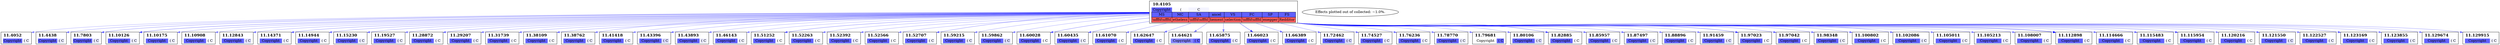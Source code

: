 strict digraph "" {
	node [label="\N"];
	10.4105	[label=<<table border="0" cellborder="0" cellspacing="0"><tr><td><font point-size="16"><b>10.4105</b></font></td></tr><tr><td bgcolor="#6060ff">Copyright</td><td bgcolor="#fbfbff"> (</td><td bgcolor="#f4f4ff">C</td></tr><tr><td border="1" bgcolor="#6060ff">MS</td><td border="1" bgcolor="#6060ff">MC</td><td border="1" bgcolor="#6060ff">SA</td><td border="1" bgcolor="#6060ff">ancel</td><td border="1" bgcolor="#6060ff">VS</td><td border="1" bgcolor="#6060ff">FC</td><td border="1" bgcolor="#6060ff">SP</td><td border="1" bgcolor="#6060ff">FS</td></tr><tr><td border="1" bgcolor="#ff6060">\ufffd\ufffd</td><td border="1" bgcolor="#ff6060">etheless</td><td border="1" bgcolor="#ff6060">\ufffd\ufffd</td><td border="1" bgcolor="#ff6060">hement</td><td border="1" bgcolor="#ff6060">selection</td><td border="1" bgcolor="#ff6060">\ufffd\ufffd</td><td border="1" bgcolor="#ff6060">enegger</td><td border="1" bgcolor="#ff6060">Redditor</td></tr></table>>,
		shape=box];
	11.4052	[label=<<table border="0" cellborder="0" cellspacing="0"><tr><td><font point-size="16"><b>11.4052</b></font></td></tr><tr><td bgcolor="#6060ff">Copyright</td><td bgcolor="#efefff"> (</td><td bgcolor="#efefff">C</td></tr></table>>,
		shape=box];
	10.4105 -> 11.4052	[color="#0000ff6d"];
	11.4438	[label=<<table border="0" cellborder="0" cellspacing="0"><tr><td><font point-size="16"><b>11.4438</b></font></td></tr><tr><td bgcolor="#6060ff">Copyright</td><td bgcolor="#e4e4ff"> (</td><td bgcolor="#eaeaff">C</td></tr></table>>,
		shape=box];
	10.4105 -> 11.4438	[color="#0000ff7e"];
	11.7803	[label=<<table border="0" cellborder="0" cellspacing="0"><tr><td><font point-size="16"><b>11.7803</b></font></td></tr><tr><td bgcolor="#6060ff">Copyright</td><td bgcolor="#e7e7ff"> (</td><td bgcolor="#e6e6ff">C</td></tr></table>>,
		shape=box];
	10.4105 -> 11.7803	[color="#0000ff92"];
	11.10126	[label=<<table border="0" cellborder="0" cellspacing="0"><tr><td><font point-size="16"><b>11.10126</b></font></td></tr><tr><td bgcolor="#6060ff">Copyright</td><td bgcolor="#eaeaff"> (</td><td bgcolor="#ececff">C</td></tr></table>>,
		shape=box];
	10.4105 -> 11.10126	[color="#0000ffaf"];
	11.10175	[label=<<table border="0" cellborder="0" cellspacing="0"><tr><td><font point-size="16"><b>11.10175</b></font></td></tr><tr><td bgcolor="#6060ff">Copyright</td><td bgcolor="#ededff"> (</td><td bgcolor="#ededff">C</td></tr></table>>,
		shape=box];
	10.4105 -> 11.10175	[color="#0000ff7f"];
	11.10908	[label=<<table border="0" cellborder="0" cellspacing="0"><tr><td><font point-size="16"><b>11.10908</b></font></td></tr><tr><td bgcolor="#6060ff">Copyright</td><td bgcolor="#f5f5ff"> (</td><td bgcolor="#f5f5ff">C</td></tr></table>>,
		shape=box];
	10.4105 -> 11.10908	[color="#0000ff71"];
	11.12843	[label=<<table border="0" cellborder="0" cellspacing="0"><tr><td><font point-size="16"><b>11.12843</b></font></td></tr><tr><td bgcolor="#6060ff">Copyright</td><td bgcolor="#e0e0ff"> (</td><td bgcolor="#ddddff">C</td></tr></table>>,
		shape=box];
	10.4105 -> 11.12843	[color="#0000ff7c"];
	11.14371	[label=<<table border="0" cellborder="0" cellspacing="0"><tr><td><font point-size="16"><b>11.14371</b></font></td></tr><tr><td bgcolor="#6060ff">Copyright</td><td bgcolor="#efefff"> (</td><td bgcolor="#efefff">C</td></tr></table>>,
		shape=box];
	10.4105 -> 11.14371	[color="#0000ff93"];
	11.14944	[label=<<table border="0" cellborder="0" cellspacing="0"><tr><td><font point-size="16"><b>11.14944</b></font></td></tr><tr><td bgcolor="#6060ff">Copyright</td><td bgcolor="#f5f5ff"> (</td><td bgcolor="#f4f4ff">C</td></tr></table>>,
		shape=box];
	10.4105 -> 11.14944	[color="#0000ff89"];
	11.15230	[label=<<table border="0" cellborder="0" cellspacing="0"><tr><td><font point-size="16"><b>11.15230</b></font></td></tr><tr><td bgcolor="#6060ff">Copyright</td><td bgcolor="#ebebff"> (</td><td bgcolor="#e9e9ff">C</td></tr></table>>,
		shape=box];
	10.4105 -> 11.15230	[color="#0000ff85"];
	11.19527	[label=<<table border="0" cellborder="0" cellspacing="0"><tr><td><font point-size="16"><b>11.19527</b></font></td></tr><tr><td bgcolor="#6060ff">Copyright</td><td bgcolor="#e1e1ff"> (</td><td bgcolor="#ededff">C</td></tr></table>>,
		shape=box];
	10.4105 -> 11.19527	[color="#0000ff73"];
	11.28872	[label=<<table border="0" cellborder="0" cellspacing="0"><tr><td><font point-size="16"><b>11.28872</b></font></td></tr><tr><td bgcolor="#6060ff">Copyright</td><td bgcolor="#eeeeff"> (</td><td bgcolor="#f2f2ff">C</td></tr></table>>,
		shape=box];
	10.4105 -> 11.28872	[color="#0000ff89"];
	11.29207	[label=<<table border="0" cellborder="0" cellspacing="0"><tr><td><font point-size="16"><b>11.29207</b></font></td></tr><tr><td bgcolor="#6060ff">Copyright</td><td bgcolor="#ececff"> (</td><td bgcolor="#eeeeff">C</td></tr></table>>,
		shape=box];
	10.4105 -> 11.29207	[color="#0000ff74"];
	11.31739	[label=<<table border="0" cellborder="0" cellspacing="0"><tr><td><font point-size="16"><b>11.31739</b></font></td></tr><tr><td bgcolor="#6060ff">Copyright</td><td bgcolor="#f5f5ff"> (</td><td bgcolor="#f7f7ff">C</td></tr></table>>,
		shape=box];
	10.4105 -> 11.31739	[color="#0000ff7a"];
	11.38109	[label=<<table border="0" cellborder="0" cellspacing="0"><tr><td><font point-size="16"><b>11.38109</b></font></td></tr><tr><td bgcolor="#6060ff">Copyright</td><td bgcolor="#f8f8ff"> (</td><td bgcolor="#f8f8ff">C</td></tr></table>>,
		shape=box];
	10.4105 -> 11.38109	[color="#0000ff84"];
	11.38762	[label=<<table border="0" cellborder="0" cellspacing="0"><tr><td><font point-size="16"><b>11.38762</b></font></td></tr><tr><td bgcolor="#6060ff">Copyright</td><td bgcolor="#e9e9ff"> (</td><td bgcolor="#ececff">C</td></tr></table>>,
		shape=box];
	10.4105 -> 11.38762	[color="#0000ff77"];
	11.41418	[label=<<table border="0" cellborder="0" cellspacing="0"><tr><td><font point-size="16"><b>11.41418</b></font></td></tr><tr><td bgcolor="#6060ff">Copyright</td><td bgcolor="#efefff"> (</td><td bgcolor="#f1f1ff">C</td></tr></table>>,
		shape=box];
	10.4105 -> 11.41418	[color="#0000ff6c"];
	11.43396	[label=<<table border="0" cellborder="0" cellspacing="0"><tr><td><font point-size="16"><b>11.43396</b></font></td></tr><tr><td bgcolor="#6060ff">Copyright</td><td bgcolor="#dadaff"> (</td><td bgcolor="#dbdbff">C</td></tr></table>>,
		shape=box];
	10.4105 -> 11.43396	[color="#0000ff7e"];
	11.43893	[label=<<table border="0" cellborder="0" cellspacing="0"><tr><td><font point-size="16"><b>11.43893</b></font></td></tr><tr><td bgcolor="#6060ff">Copyright</td><td bgcolor="#e9e9ff"> (</td><td bgcolor="#ededff">C</td></tr></table>>,
		shape=box];
	10.4105 -> 11.43893	[color="#0000ff70"];
	11.46143	[label=<<table border="0" cellborder="0" cellspacing="0"><tr><td><font point-size="16"><b>11.46143</b></font></td></tr><tr><td bgcolor="#6060ff">Copyright</td><td bgcolor="#f0f0ff"> (</td><td bgcolor="#f1f1ff">C</td></tr></table>>,
		shape=box];
	10.4105 -> 11.46143	[color="#0000ff6c"];
	11.51252	[label=<<table border="0" cellborder="0" cellspacing="0"><tr><td><font point-size="16"><b>11.51252</b></font></td></tr><tr><td bgcolor="#6060ff">Copyright</td><td bgcolor="#f9f9ff"> (</td><td bgcolor="#fafaff">C</td></tr></table>>,
		shape=box];
	10.4105 -> 11.51252	[color="#0000ffa0"];
	11.52263	[label=<<table border="0" cellborder="0" cellspacing="0"><tr><td><font point-size="16"><b>11.52263</b></font></td></tr><tr><td bgcolor="#6060ff">Copyright</td><td bgcolor="#ebebff"> (</td><td bgcolor="#f0f0ff">C</td></tr></table>>,
		shape=box];
	10.4105 -> 11.52263	[color="#0000ff76"];
	11.52392	[label=<<table border="0" cellborder="0" cellspacing="0"><tr><td><font point-size="16"><b>11.52392</b></font></td></tr><tr><td bgcolor="#6060ff">Copyright</td><td bgcolor="#e9e9ff"> (</td><td bgcolor="#ededff">C</td></tr></table>>,
		shape=box];
	10.4105 -> 11.52392	[color="#0000ff75"];
	11.52566	[label=<<table border="0" cellborder="0" cellspacing="0"><tr><td><font point-size="16"><b>11.52566</b></font></td></tr><tr><td bgcolor="#6060ff">Copyright</td><td bgcolor="#f9f9ff"> (</td><td bgcolor="#fafaff">C</td></tr></table>>,
		shape=box];
	10.4105 -> 11.52566	[color="#0000ff72"];
	11.52707	[label=<<table border="0" cellborder="0" cellspacing="0"><tr><td><font point-size="16"><b>11.52707</b></font></td></tr><tr><td bgcolor="#6060ff">Copyright</td><td bgcolor="#f1f1ff"> (</td><td bgcolor="#f0f0ff">C</td></tr></table>>,
		shape=box];
	10.4105 -> 11.52707	[color="#0000ff91"];
	11.59215	[label=<<table border="0" cellborder="0" cellspacing="0"><tr><td><font point-size="16"><b>11.59215</b></font></td></tr><tr><td bgcolor="#6060ff">Copyright</td><td bgcolor="#e8e8ff"> (</td><td bgcolor="#e8e8ff">C</td></tr></table>>,
		shape=box];
	10.4105 -> 11.59215	[color="#0000ff72"];
	11.59862	[label=<<table border="0" cellborder="0" cellspacing="0"><tr><td><font point-size="16"><b>11.59862</b></font></td></tr><tr><td bgcolor="#6060ff">Copyright</td><td bgcolor="#dbdbff"> (</td><td bgcolor="#dbdbff">C</td></tr></table>>,
		shape=box];
	10.4105 -> 11.59862	[color="#0000ff71"];
	11.60028	[label=<<table border="0" cellborder="0" cellspacing="0"><tr><td><font point-size="16"><b>11.60028</b></font></td></tr><tr><td bgcolor="#6060ff">Copyright</td><td bgcolor="#f9f9ff"> (</td><td bgcolor="#f9f9ff">C</td></tr></table>>,
		shape=box];
	10.4105 -> 11.60028	[color="#0000ff9e"];
	11.60435	[label=<<table border="0" cellborder="0" cellspacing="0"><tr><td><font point-size="16"><b>11.60435</b></font></td></tr><tr><td bgcolor="#6060ff">Copyright</td><td bgcolor="#ebebff"> (</td><td bgcolor="#eeeeff">C</td></tr></table>>,
		shape=box];
	10.4105 -> 11.60435	[color="#0000ff94"];
	11.61070	[label=<<table border="0" cellborder="0" cellspacing="0"><tr><td><font point-size="16"><b>11.61070</b></font></td></tr><tr><td bgcolor="#6060ff">Copyright</td><td bgcolor="#f1f1ff"> (</td><td bgcolor="#f4f4ff">C</td></tr></table>>,
		shape=box];
	10.4105 -> 11.61070	[color="#0000ff7c"];
	11.62647	[label=<<table border="0" cellborder="0" cellspacing="0"><tr><td><font point-size="16"><b>11.62647</b></font></td></tr><tr><td bgcolor="#6060ff">Copyright</td><td bgcolor="#ededff"> (</td><td bgcolor="#efefff">C</td></tr></table>>,
		shape=box];
	10.4105 -> 11.62647	[color="#0000ff84"];
	11.64621	[label=<<table border="0" cellborder="0" cellspacing="0"><tr><td><font point-size="16"><b>11.64621</b></font></td></tr><tr><td bgcolor="#8383ff">Copyright</td><td bgcolor="#6666ff"> (</td><td bgcolor="#6060ff">C</td></tr></table>>,
		shape=box];
	10.4105 -> 11.64621	[color="#0000ff76"];
	11.65875	[label=<<table border="0" cellborder="0" cellspacing="0"><tr><td><font point-size="16"><b>11.65875</b></font></td></tr><tr><td bgcolor="#6060ff">Copyright</td><td bgcolor="#eaeaff"> (</td><td bgcolor="#ececff">C</td></tr></table>>,
		shape=box];
	10.4105 -> 11.65875	[color="#0000ff80"];
	11.66023	[label=<<table border="0" cellborder="0" cellspacing="0"><tr><td><font point-size="16"><b>11.66023</b></font></td></tr><tr><td bgcolor="#6060ff">Copyright</td><td bgcolor="#f8f8ff"> (</td><td bgcolor="#f8f8ff">C</td></tr></table>>,
		shape=box];
	10.4105 -> 11.66023	[color="#0000ffbd"];
	11.66389	[label=<<table border="0" cellborder="0" cellspacing="0"><tr><td><font point-size="16"><b>11.66389</b></font></td></tr><tr><td bgcolor="#6060ff">Copyright</td><td bgcolor="#f8f8ff"> (</td><td bgcolor="#f8f8ff">C</td></tr></table>>,
		shape=box];
	10.4105 -> 11.66389	[color="#0000ff85"];
	11.72462	[label=<<table border="0" cellborder="0" cellspacing="0"><tr><td><font point-size="16"><b>11.72462</b></font></td></tr><tr><td bgcolor="#6060ff">Copyright</td><td bgcolor="#d1d1ff"> (</td><td bgcolor="#d4d4ff">C</td></tr></table>>,
		shape=box];
	10.4105 -> 11.72462	[color="#0000ff7b"];
	11.74527	[label=<<table border="0" cellborder="0" cellspacing="0"><tr><td><font point-size="16"><b>11.74527</b></font></td></tr><tr><td bgcolor="#6060ff">Copyright</td><td bgcolor="#e7e7ff"> (</td><td bgcolor="#eaeaff">C</td></tr></table>>,
		shape=box];
	10.4105 -> 11.74527	[color="#0000ff80"];
	11.76236	[label=<<table border="0" cellborder="0" cellspacing="0"><tr><td><font point-size="16"><b>11.76236</b></font></td></tr><tr><td bgcolor="#6060ff">Copyright</td><td bgcolor="#ebebff"> (</td><td bgcolor="#f2f2ff">C</td></tr></table>>,
		shape=box];
	10.4105 -> 11.76236	[color="#0000ff7f"];
	11.78770	[label=<<table border="0" cellborder="0" cellspacing="0"><tr><td><font point-size="16"><b>11.78770</b></font></td></tr><tr><td bgcolor="#6060ff">Copyright</td><td bgcolor="#ececff"> (</td><td bgcolor="#ededff">C</td></tr></table>>,
		shape=box];
	10.4105 -> 11.78770	[color="#0000ff6d"];
	11.79681	[label=<<table border="0" cellborder="0" cellspacing="0"><tr><td><font point-size="16"><b>11.79681</b></font></td></tr><tr><td bgcolor="#ffffff">Copyright</td><td bgcolor="#6262ff"> (</td><td bgcolor="#6060ff">C</td></tr></table>>,
		shape=box];
	10.4105 -> 11.79681	[color="#0000ff70"];
	11.80106	[label=<<table border="0" cellborder="0" cellspacing="0"><tr><td><font point-size="16"><b>11.80106</b></font></td></tr><tr><td bgcolor="#6060ff">Copyright</td><td bgcolor="#dcdcff"> (</td><td bgcolor="#d9d9ff">C</td></tr></table>>,
		shape=box];
	10.4105 -> 11.80106	[color="#0000ff72"];
	11.82885	[label=<<table border="0" cellborder="0" cellspacing="0"><tr><td><font point-size="16"><b>11.82885</b></font></td></tr><tr><td bgcolor="#6060ff">Copyright</td><td bgcolor="#f8f8ff"> (</td><td bgcolor="#f9f9ff">C</td></tr></table>>,
		shape=box];
	10.4105 -> 11.82885	[color="#0000ffaa"];
	11.85957	[label=<<table border="0" cellborder="0" cellspacing="0"><tr><td><font point-size="16"><b>11.85957</b></font></td></tr><tr><td bgcolor="#6060ff">Copyright</td><td bgcolor="#ebebff"> (</td><td bgcolor="#ededff">C</td></tr></table>>,
		shape=box];
	10.4105 -> 11.85957	[color="#0000ff78"];
	11.87497	[label=<<table border="0" cellborder="0" cellspacing="0"><tr><td><font point-size="16"><b>11.87497</b></font></td></tr><tr><td bgcolor="#6060ff">Copyright</td><td bgcolor="#ededff"> (</td><td bgcolor="#ececff">C</td></tr></table>>,
		shape=box];
	10.4105 -> 11.87497	[color="#0000ff7a"];
	11.88896	[label=<<table border="0" cellborder="0" cellspacing="0"><tr><td><font point-size="16"><b>11.88896</b></font></td></tr><tr><td bgcolor="#6060ff">Copyright</td><td bgcolor="#f0f0ff"> (</td><td bgcolor="#efefff">C</td></tr></table>>,
		shape=box];
	10.4105 -> 11.88896	[color="#0000ff6a"];
	11.91459	[label=<<table border="0" cellborder="0" cellspacing="0"><tr><td><font point-size="16"><b>11.91459</b></font></td></tr><tr><td bgcolor="#6060ff">Copyright</td><td bgcolor="#e2e2ff"> (</td><td bgcolor="#ddddff">C</td></tr></table>>,
		shape=box];
	10.4105 -> 11.91459	[color="#0000ff71"];
	11.97023	[label=<<table border="0" cellborder="0" cellspacing="0"><tr><td><font point-size="16"><b>11.97023</b></font></td></tr><tr><td bgcolor="#6060ff">Copyright</td><td bgcolor="#f8f8ff"> (</td><td bgcolor="#f5f5ff">C</td></tr></table>>,
		shape=box];
	10.4105 -> 11.97023	[color="#0000ffbb"];
	11.97042	[label=<<table border="0" cellborder="0" cellspacing="0"><tr><td><font point-size="16"><b>11.97042</b></font></td></tr><tr><td bgcolor="#6060ff">Copyright</td><td bgcolor="#f9f9ff"> (</td><td bgcolor="#fafaff">C</td></tr></table>>,
		shape=box];
	10.4105 -> 11.97042	[color="#0000ff8c"];
	11.98348	[label=<<table border="0" cellborder="0" cellspacing="0"><tr><td><font point-size="16"><b>11.98348</b></font></td></tr><tr><td bgcolor="#6060ff">Copyright</td><td bgcolor="#e7e7ff"> (</td><td bgcolor="#f0f0ff">C</td></tr></table>>,
		shape=box];
	10.4105 -> 11.98348	[color="#0000ff77"];
	11.100802	[label=<<table border="0" cellborder="0" cellspacing="0"><tr><td><font point-size="16"><b>11.100802</b></font></td></tr><tr><td bgcolor="#6060ff">Copyright</td><td bgcolor="#f9f9ff"> (</td><td bgcolor="#fafaff">C</td></tr></table>>,
		shape=box];
	10.4105 -> 11.100802	[color="#0000ff7e"];
	11.102086	[label=<<table border="0" cellborder="0" cellspacing="0"><tr><td><font point-size="16"><b>11.102086</b></font></td></tr><tr><td bgcolor="#6060ff">Copyright</td><td bgcolor="#e8e8ff"> (</td><td bgcolor="#ededff">C</td></tr></table>>,
		shape=box];
	10.4105 -> 11.102086	[color="#0000ff7a"];
	11.105011	[label=<<table border="0" cellborder="0" cellspacing="0"><tr><td><font point-size="16"><b>11.105011</b></font></td></tr><tr><td bgcolor="#6060ff">Copyright</td><td bgcolor="#ececff"> (</td><td bgcolor="#f1f1ff">C</td></tr></table>>,
		shape=box];
	10.4105 -> 11.105011	[color="#0000ff6b"];
	11.105213	[label=<<table border="0" cellborder="0" cellspacing="0"><tr><td><font point-size="16"><b>11.105213</b></font></td></tr><tr><td bgcolor="#6060ff">Copyright</td><td bgcolor="#ededff"> (</td><td bgcolor="#eeeeff">C</td></tr></table>>,
		shape=box];
	10.4105 -> 11.105213	[color="#0000ff70"];
	11.108007	[label=<<table border="0" cellborder="0" cellspacing="0"><tr><td><font point-size="16"><b>11.108007</b></font></td></tr><tr><td bgcolor="#6060ff">Copyright</td><td bgcolor="#ececff"> (</td><td bgcolor="#ededff">C</td></tr></table>>,
		shape=box];
	10.4105 -> 11.108007	[color="#0000ff73"];
	11.112898	[label=<<table border="0" cellborder="0" cellspacing="0"><tr><td><font point-size="16"><b>11.112898</b></font></td></tr><tr><td bgcolor="#6060ff">Copyright</td><td bgcolor="#efefff"> (</td><td bgcolor="#eeeeff">C</td></tr></table>>,
		shape=box];
	10.4105 -> 11.112898	[color="#0000ffff"];
	11.114666	[label=<<table border="0" cellborder="0" cellspacing="0"><tr><td><font point-size="16"><b>11.114666</b></font></td></tr><tr><td bgcolor="#6060ff">Copyright</td><td bgcolor="#eaeaff"> (</td><td bgcolor="#eeeeff">C</td></tr></table>>,
		shape=box];
	10.4105 -> 11.114666	[color="#0000ff7a"];
	11.115483	[label=<<table border="0" cellborder="0" cellspacing="0"><tr><td><font point-size="16"><b>11.115483</b></font></td></tr><tr><td bgcolor="#6060ff">Copyright</td><td bgcolor="#f0f0ff"> (</td><td bgcolor="#efefff">C</td></tr></table>>,
		shape=box];
	10.4105 -> 11.115483	[color="#0000ff89"];
	11.115954	[label=<<table border="0" cellborder="0" cellspacing="0"><tr><td><font point-size="16"><b>11.115954</b></font></td></tr><tr><td bgcolor="#6060ff">Copyright</td><td bgcolor="#eaeaff"> (</td><td bgcolor="#ececff">C</td></tr></table>>,
		shape=box];
	10.4105 -> 11.115954	[color="#0000ffa3"];
	11.120216	[label=<<table border="0" cellborder="0" cellspacing="0"><tr><td><font point-size="16"><b>11.120216</b></font></td></tr><tr><td bgcolor="#6060ff">Copyright</td><td bgcolor="#f9f9ff"> (</td><td bgcolor="#f9f9ff">C</td></tr></table>>,
		shape=box];
	10.4105 -> 11.120216	[color="#0000ff6a"];
	11.121550	[label=<<table border="0" cellborder="0" cellspacing="0"><tr><td><font point-size="16"><b>11.121550</b></font></td></tr><tr><td bgcolor="#6060ff">Copyright</td><td bgcolor="#dfdfff"> (</td><td bgcolor="#ddddff">C</td></tr></table>>,
		shape=box];
	10.4105 -> 11.121550	[color="#0000ff8c"];
	11.122527	[label=<<table border="0" cellborder="0" cellspacing="0"><tr><td><font point-size="16"><b>11.122527</b></font></td></tr><tr><td bgcolor="#6060ff">Copyright</td><td bgcolor="#eaeaff"> (</td><td bgcolor="#ededff">C</td></tr></table>>,
		shape=box];
	10.4105 -> 11.122527	[color="#0000ff73"];
	11.123169	[label=<<table border="0" cellborder="0" cellspacing="0"><tr><td><font point-size="16"><b>11.123169</b></font></td></tr><tr><td bgcolor="#6060ff">Copyright</td><td bgcolor="#ededff"> (</td><td bgcolor="#f2f2ff">C</td></tr></table>>,
		shape=box];
	10.4105 -> 11.123169	[color="#0000ff96"];
	11.123855	[label=<<table border="0" cellborder="0" cellspacing="0"><tr><td><font point-size="16"><b>11.123855</b></font></td></tr><tr><td bgcolor="#6060ff">Copyright</td><td bgcolor="#eeeeff"> (</td><td bgcolor="#efefff">C</td></tr></table>>,
		shape=box];
	10.4105 -> 11.123855	[color="#0000ff71"];
	11.129674	[label=<<table border="0" cellborder="0" cellspacing="0"><tr><td><font point-size="16"><b>11.129674</b></font></td></tr><tr><td bgcolor="#6060ff">Copyright</td><td bgcolor="#f2f2ff"> (</td><td bgcolor="#f3f3ff">C</td></tr></table>>,
		shape=box];
	10.4105 -> 11.129674	[color="#0000ff71"];
	11.129915	[label=<<table border="0" cellborder="0" cellspacing="0"><tr><td><font point-size="16"><b>11.129915</b></font></td></tr><tr><td bgcolor="#6060ff">Copyright</td><td bgcolor="#f0f0ff"> (</td><td bgcolor="#f2f2ff">C</td></tr></table>>,
		shape=box];
	10.4105 -> 11.129915	[color="#0000ff83"];
	"Effects plotted out of collected: ~1.0%.";
}

